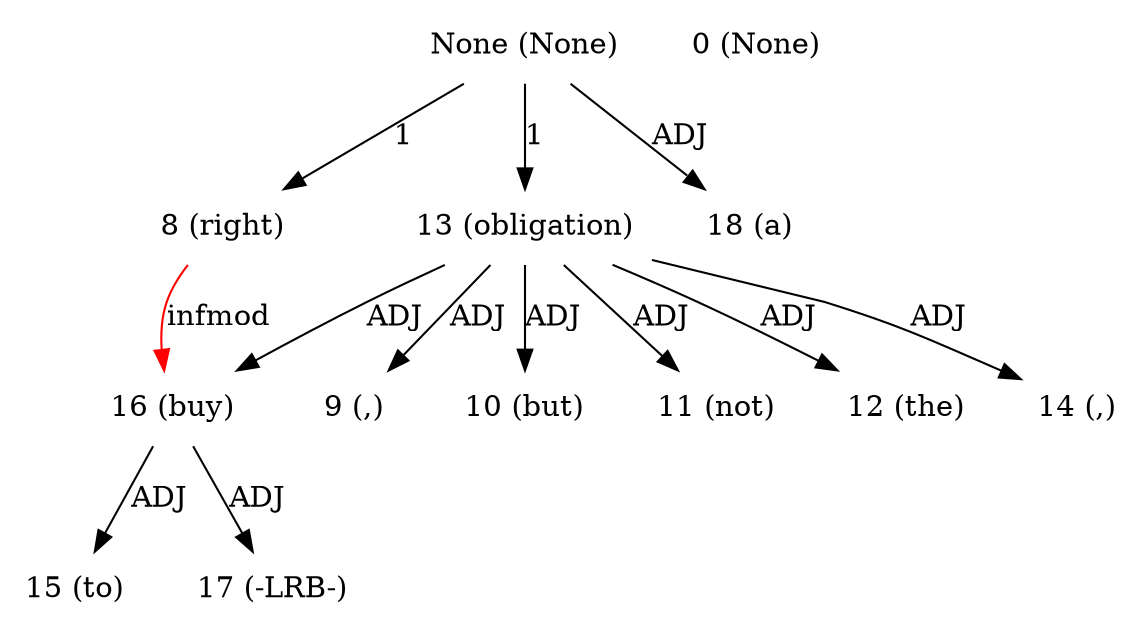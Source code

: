 digraph G{
edge [dir=forward]
node [shape=plaintext]

None [label="None (None)"]
None -> 8 [label="1"]
None -> 13 [label="1"]
None [label="None (None)"]
None -> 18 [label="ADJ"]
0 [label="0 (None)"]
8 [label="8 (right)"]
9 [label="9 (,)"]
10 [label="10 (but)"]
11 [label="11 (not)"]
12 [label="12 (the)"]
13 [label="13 (obligation)"]
13 -> 9 [label="ADJ"]
13 -> 10 [label="ADJ"]
13 -> 11 [label="ADJ"]
13 -> 12 [label="ADJ"]
13 -> 14 [label="ADJ"]
13 -> 16 [label="ADJ"]
14 [label="14 (,)"]
15 [label="15 (to)"]
16 [label="16 (buy)"]
16 -> 15 [label="ADJ"]
16 -> 17 [label="ADJ"]
8 -> 16 [label="infmod", color="red"]
17 [label="17 (-LRB-)"]
18 [label="18 (a)"]
}
